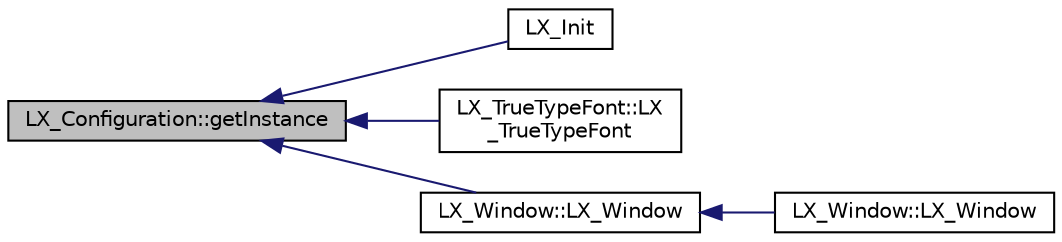 digraph "LX_Configuration::getInstance"
{
  edge [fontname="Helvetica",fontsize="10",labelfontname="Helvetica",labelfontsize="10"];
  node [fontname="Helvetica",fontsize="10",shape=record];
  rankdir="LR";
  Node1 [label="LX_Configuration::getInstance",height=0.2,width=0.4,color="black", fillcolor="grey75", style="filled" fontcolor="black"];
  Node1 -> Node2 [dir="back",color="midnightblue",fontsize="10",style="solid",fontname="Helvetica"];
  Node2 [label="LX_Init",height=0.2,width=0.4,color="black", fillcolor="white", style="filled",URL="$_l_x___library_8h.html#ac68e6553fdd8bcc9325b2a4440717a43"];
  Node1 -> Node3 [dir="back",color="midnightblue",fontsize="10",style="solid",fontname="Helvetica"];
  Node3 [label="LX_TrueTypeFont::LX\l_TrueTypeFont",height=0.2,width=0.4,color="black", fillcolor="white", style="filled",URL="$class_l_x___true_type_font.html#a8412773e559986b1008b681ba85c9bf4"];
  Node1 -> Node4 [dir="back",color="midnightblue",fontsize="10",style="solid",fontname="Helvetica"];
  Node4 [label="LX_Window::LX_Window",height=0.2,width=0.4,color="black", fillcolor="white", style="filled",URL="$class_l_x___window.html#a0b692a4b4677b8ce63ed2321fd284931"];
  Node4 -> Node5 [dir="back",color="midnightblue",fontsize="10",style="solid",fontname="Helvetica"];
  Node5 [label="LX_Window::LX_Window",height=0.2,width=0.4,color="black", fillcolor="white", style="filled",URL="$class_l_x___window.html#aa2ea7dc22aae553fe3bb6587a15c8422"];
}
